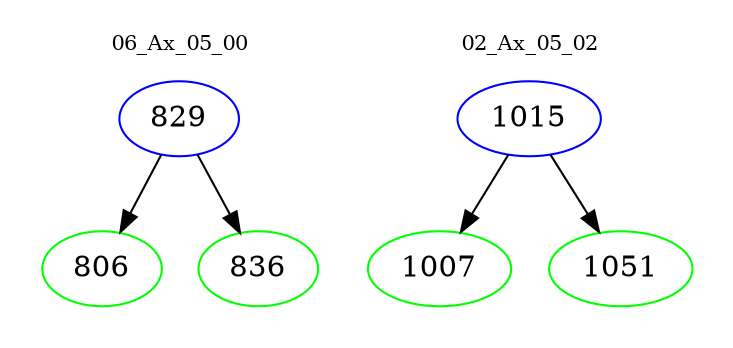 digraph{
subgraph cluster_0 {
color = white
label = "06_Ax_05_00";
fontsize=10;
T0_829 [label="829", color="blue"]
T0_829 -> T0_806 [color="black"]
T0_806 [label="806", color="green"]
T0_829 -> T0_836 [color="black"]
T0_836 [label="836", color="green"]
}
subgraph cluster_1 {
color = white
label = "02_Ax_05_02";
fontsize=10;
T1_1015 [label="1015", color="blue"]
T1_1015 -> T1_1007 [color="black"]
T1_1007 [label="1007", color="green"]
T1_1015 -> T1_1051 [color="black"]
T1_1051 [label="1051", color="green"]
}
}
